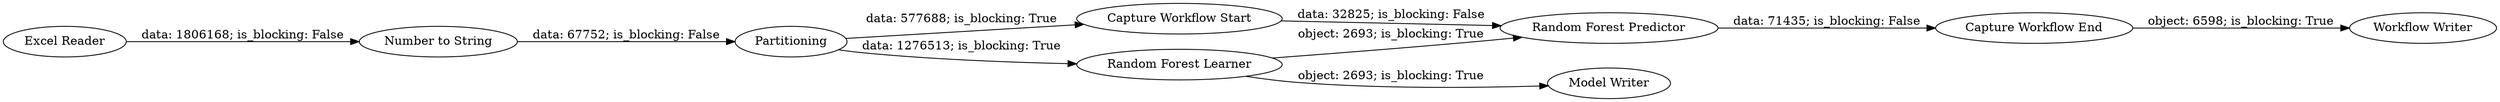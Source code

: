 digraph {
	"-1291542711482693916_4" [label="Number to String"]
	"-1291542711482693916_1" [label="Excel Reader"]
	"-1291542711482693916_7" [label="Capture Workflow Start"]
	"-1291542711482693916_6" [label="Model Writer"]
	"-1291542711482693916_2" [label=Partitioning]
	"-1291542711482693916_8" [label="Capture Workflow End"]
	"-1291542711482693916_9" [label="Workflow Writer"]
	"-1291542711482693916_5" [label="Random Forest Predictor"]
	"-1291542711482693916_3" [label="Random Forest Learner"]
	"-1291542711482693916_2" -> "-1291542711482693916_7" [label="data: 577688; is_blocking: True"]
	"-1291542711482693916_2" -> "-1291542711482693916_3" [label="data: 1276513; is_blocking: True"]
	"-1291542711482693916_3" -> "-1291542711482693916_5" [label="object: 2693; is_blocking: True"]
	"-1291542711482693916_3" -> "-1291542711482693916_6" [label="object: 2693; is_blocking: True"]
	"-1291542711482693916_8" -> "-1291542711482693916_9" [label="object: 6598; is_blocking: True"]
	"-1291542711482693916_5" -> "-1291542711482693916_8" [label="data: 71435; is_blocking: False"]
	"-1291542711482693916_4" -> "-1291542711482693916_2" [label="data: 67752; is_blocking: False"]
	"-1291542711482693916_7" -> "-1291542711482693916_5" [label="data: 32825; is_blocking: False"]
	"-1291542711482693916_1" -> "-1291542711482693916_4" [label="data: 1806168; is_blocking: False"]
	rankdir=LR
}
